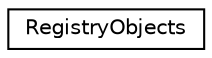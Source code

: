 digraph "Иерархия классов. Графический вид."
{
 // LATEX_PDF_SIZE
  edge [fontname="Helvetica",fontsize="10",labelfontname="Helvetica",labelfontsize="10"];
  node [fontname="Helvetica",fontsize="10",shape=record];
  rankdir="LR";
  Node0 [label="RegistryObjects",height=0.2,width=0.4,color="black", fillcolor="white", style="filled",URL="$struct_registry_objects.html",tooltip=" "];
}
